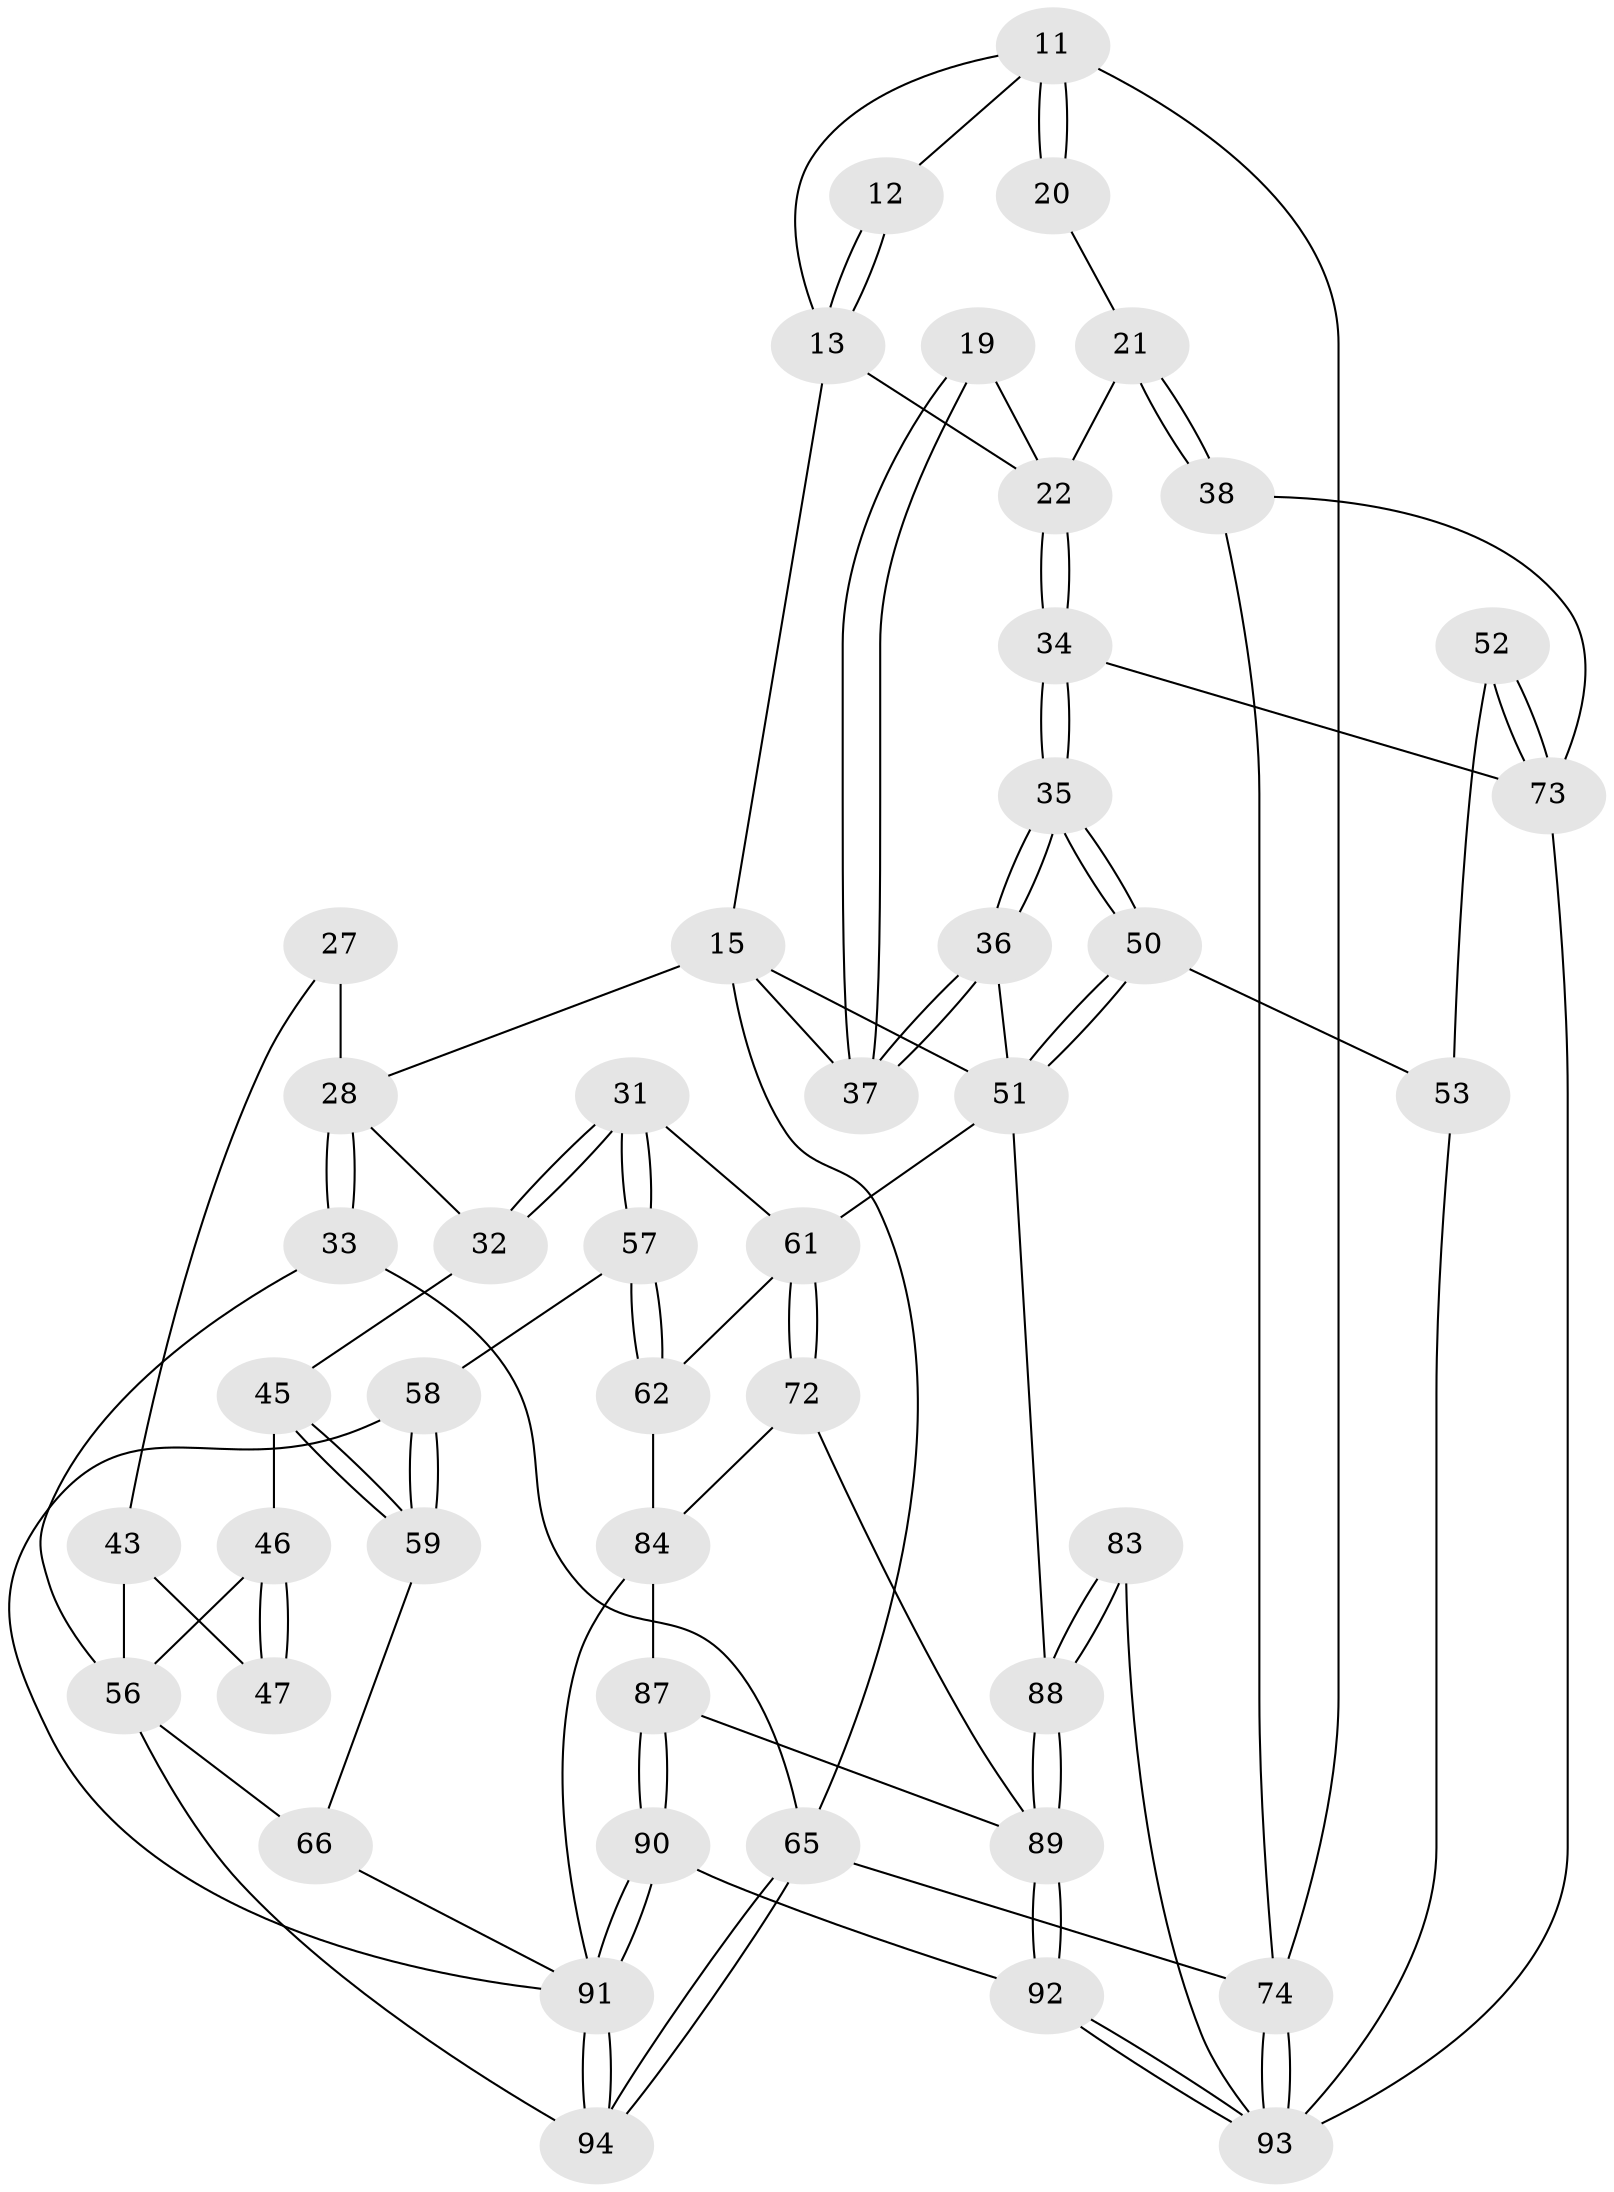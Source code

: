 // original degree distribution, {3: 0.02127659574468085, 5: 0.44680851063829785, 6: 0.2553191489361702, 4: 0.2765957446808511}
// Generated by graph-tools (version 1.1) at 2025/00/03/09/25 05:00:03]
// undirected, 47 vertices, 105 edges
graph export_dot {
graph [start="1"]
  node [color=gray90,style=filled];
  11 [pos="+0.8907682835576609+0.1301878010626006",super="+2+3"];
  12 [pos="+0.8561706337463887+0.13405666562269142"];
  13 [pos="+0.8105590973564354+0.18668705208269318",super="+9+8"];
  15 [pos="+0.4517691654033377+0.18820509220462203",super="+14+10"];
  19 [pos="+0.7535089910347783+0.2564625930949146"];
  20 [pos="+0.9303098471839167+0.16197849376406362"];
  21 [pos="+0.9986911876656572+0.23399798937921745"];
  22 [pos="+0.9500973964633982+0.26174425445607",super="+18"];
  27 [pos="+0.09254008132884702+0.3233639335503597"];
  28 [pos="+0.0699770346157342+0.23809624976236204",super="+26"];
  31 [pos="+0.27120416256707164+0.42087771010657593"];
  32 [pos="+0.22679963447539744+0.39706757997191516"];
  33 [pos="+0+0.276296291061708",super="+25"];
  34 [pos="+0.8710735676338534+0.3763461333999201"];
  35 [pos="+0.7850870701752696+0.401947762887101"];
  36 [pos="+0.7378532894073462+0.3220447999249859"];
  37 [pos="+0.7327954866096105+0.2913767264388937",super="+16+17"];
  38 [pos="+1+0.24913918404404575"];
  43 [pos="+0+0.3600816556298825",super="+42"];
  45 [pos="+0.14411419762276742+0.43703353611500834"];
  46 [pos="+0.07037552783518476+0.45916558670578594"];
  47 [pos="+0.06527991481821435+0.44118133707054324"];
  50 [pos="+0.7646816231662533+0.5229104932387"];
  51 [pos="+0.6417780528360594+0.612564532664026",super="+48+41+29"];
  52 [pos="+0.9671443900572027+0.5925427739914367"];
  53 [pos="+0.9230213466062733+0.5865539593202794"];
  56 [pos="+0+0.5615102735402685",super="+44+55+54"];
  57 [pos="+0.2399099976564671+0.5515734319167988"];
  58 [pos="+0.21347294369539072+0.5505571229818029"];
  59 [pos="+0.14280251003171932+0.5377094812829193"];
  61 [pos="+0.3930224078733247+0.5657381637160982",super="+49+30"];
  62 [pos="+0.2533498032315835+0.5971428956226741"];
  65 [pos="+0+1",super="+5"];
  66 [pos="+0.09381998289372712+0.557997550059448",super="+60"];
  72 [pos="+0.41576976435609153+0.6687193274095271"];
  73 [pos="+1+0.658271116689715",super="+39+40"];
  74 [pos="+1+1",super="+4"];
  83 [pos="+0.7023422601059633+0.7355653080463804"];
  84 [pos="+0.3130705437655511+0.7220593944913546",super="+80+76"];
  87 [pos="+0.34177491186850234+0.7596078893503133"];
  88 [pos="+0.5445315869197884+0.8734659015675944",super="+70+69"];
  89 [pos="+0.4775468265622557+1",super="+86+71"];
  90 [pos="+0.3768828286405968+1"];
  91 [pos="+0.33411551147200436+1",super="+85+78+68"];
  92 [pos="+0.4691926662406529+1"];
  93 [pos="+0.8374713873308285+1",super="+82+81"];
  94 [pos="+0.28242417929557395+1",super="+79+64"];
  11 -- 12;
  11 -- 20 [weight=2];
  11 -- 20;
  11 -- 13;
  11 -- 74;
  12 -- 13 [weight=2];
  12 -- 13;
  13 -- 15;
  13 -- 22;
  15 -- 37 [weight=2];
  15 -- 65;
  15 -- 51;
  15 -- 28;
  19 -- 37 [weight=2];
  19 -- 37;
  19 -- 22;
  20 -- 21;
  21 -- 22;
  21 -- 38;
  21 -- 38;
  22 -- 34;
  22 -- 34;
  27 -- 28 [weight=2];
  27 -- 43;
  28 -- 33 [weight=2];
  28 -- 33;
  28 -- 32;
  31 -- 32;
  31 -- 32;
  31 -- 57;
  31 -- 57;
  31 -- 61;
  32 -- 45;
  33 -- 65;
  33 -- 56;
  34 -- 35;
  34 -- 35;
  34 -- 73;
  35 -- 36;
  35 -- 36;
  35 -- 50;
  35 -- 50;
  36 -- 37;
  36 -- 37;
  36 -- 51;
  38 -- 74;
  38 -- 73;
  43 -- 47 [weight=2];
  43 -- 56;
  45 -- 46;
  45 -- 59;
  45 -- 59;
  46 -- 47;
  46 -- 47;
  46 -- 56;
  50 -- 51;
  50 -- 51;
  50 -- 53;
  51 -- 61 [weight=2];
  51 -- 88;
  52 -- 53;
  52 -- 73 [weight=2];
  52 -- 73;
  53 -- 93;
  56 -- 94;
  56 -- 66 [weight=2];
  57 -- 58;
  57 -- 62;
  57 -- 62;
  58 -- 59;
  58 -- 59;
  58 -- 91;
  59 -- 66;
  61 -- 62;
  61 -- 72;
  61 -- 72;
  62 -- 84;
  65 -- 94 [weight=2];
  65 -- 94;
  65 -- 74 [weight=2];
  66 -- 91;
  72 -- 89;
  72 -- 84;
  73 -- 93;
  74 -- 93 [weight=2];
  74 -- 93;
  83 -- 88 [weight=2];
  83 -- 88;
  83 -- 93;
  84 -- 87;
  84 -- 91 [weight=2];
  87 -- 90;
  87 -- 90;
  87 -- 89;
  88 -- 89 [weight=2];
  88 -- 89;
  89 -- 92;
  89 -- 92;
  90 -- 91;
  90 -- 91;
  90 -- 92;
  91 -- 94 [weight=3];
  91 -- 94;
  92 -- 93;
  92 -- 93;
}
